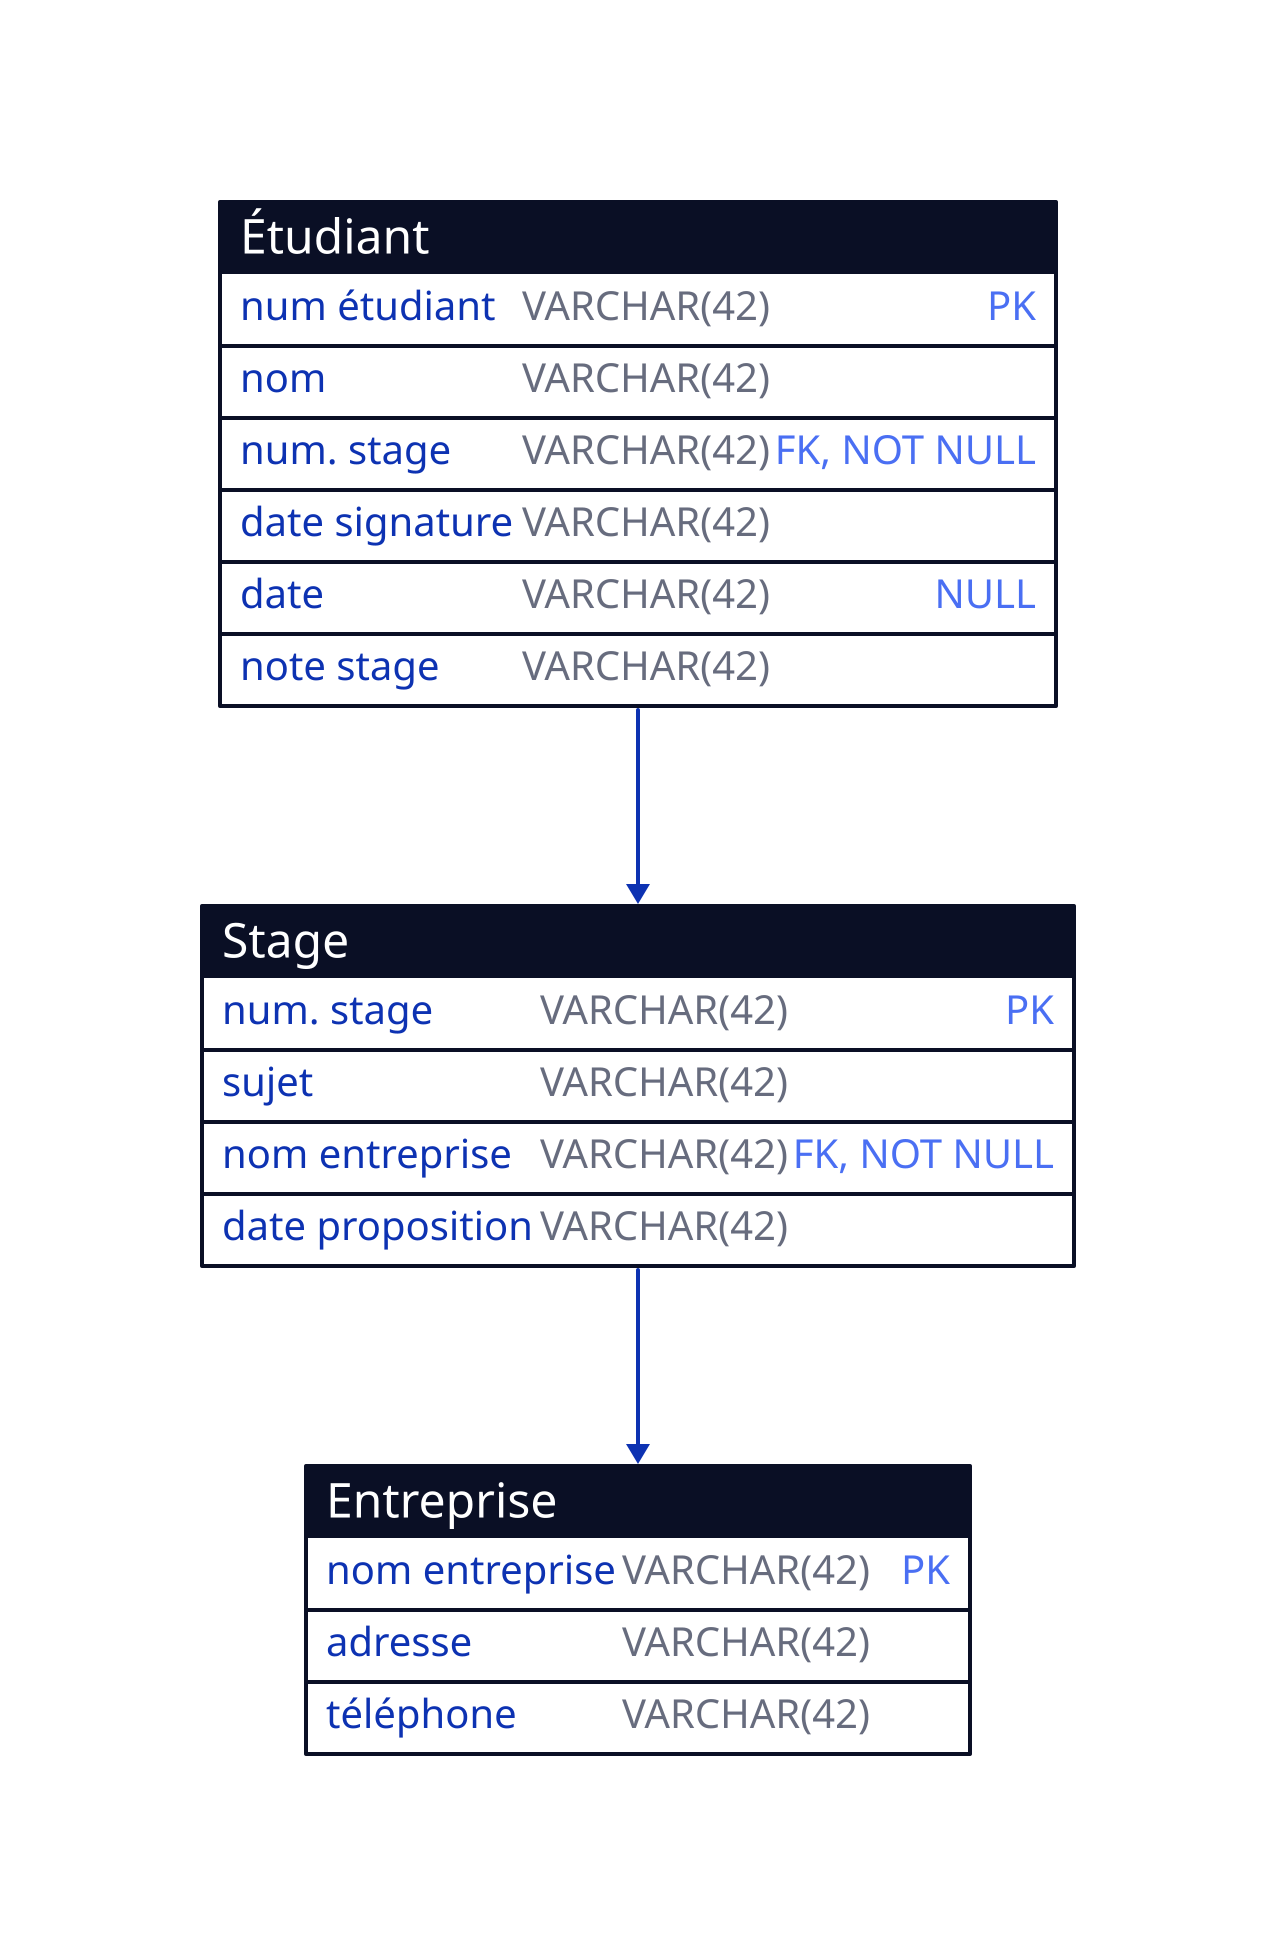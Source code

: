 "Entreprise": { shape: sql_table
  "nom entreprise": VARCHAR(42) {constraint: PK}
  "adresse":        VARCHAR(42) 
  "téléphone":      VARCHAR(42) 
}

"Étudiant": { shape: sql_table
  "num étudiant":   VARCHAR(42) {constraint: PK}
  "nom":            VARCHAR(42) 
  "num. stage":     VARCHAR(42) {constraint: [FK; NOT NULL]}
  "date signature": VARCHAR(42) 
  "date":           VARCHAR(42) {constraint: "NULL"}
  "note stage":     VARCHAR(42) 
}

"Stage": { shape: sql_table
  "num. stage":       VARCHAR(42) {constraint: PK}
  "sujet":            VARCHAR(42) 
  "nom entreprise":   VARCHAR(42) {constraint: [FK; NOT NULL]}
  "date proposition": VARCHAR(42) 
}

"Étudiant"."num. stage" -> "Stage"."num. stage"
"Stage"."nom entreprise" -> "Entreprise"."nom entreprise"
